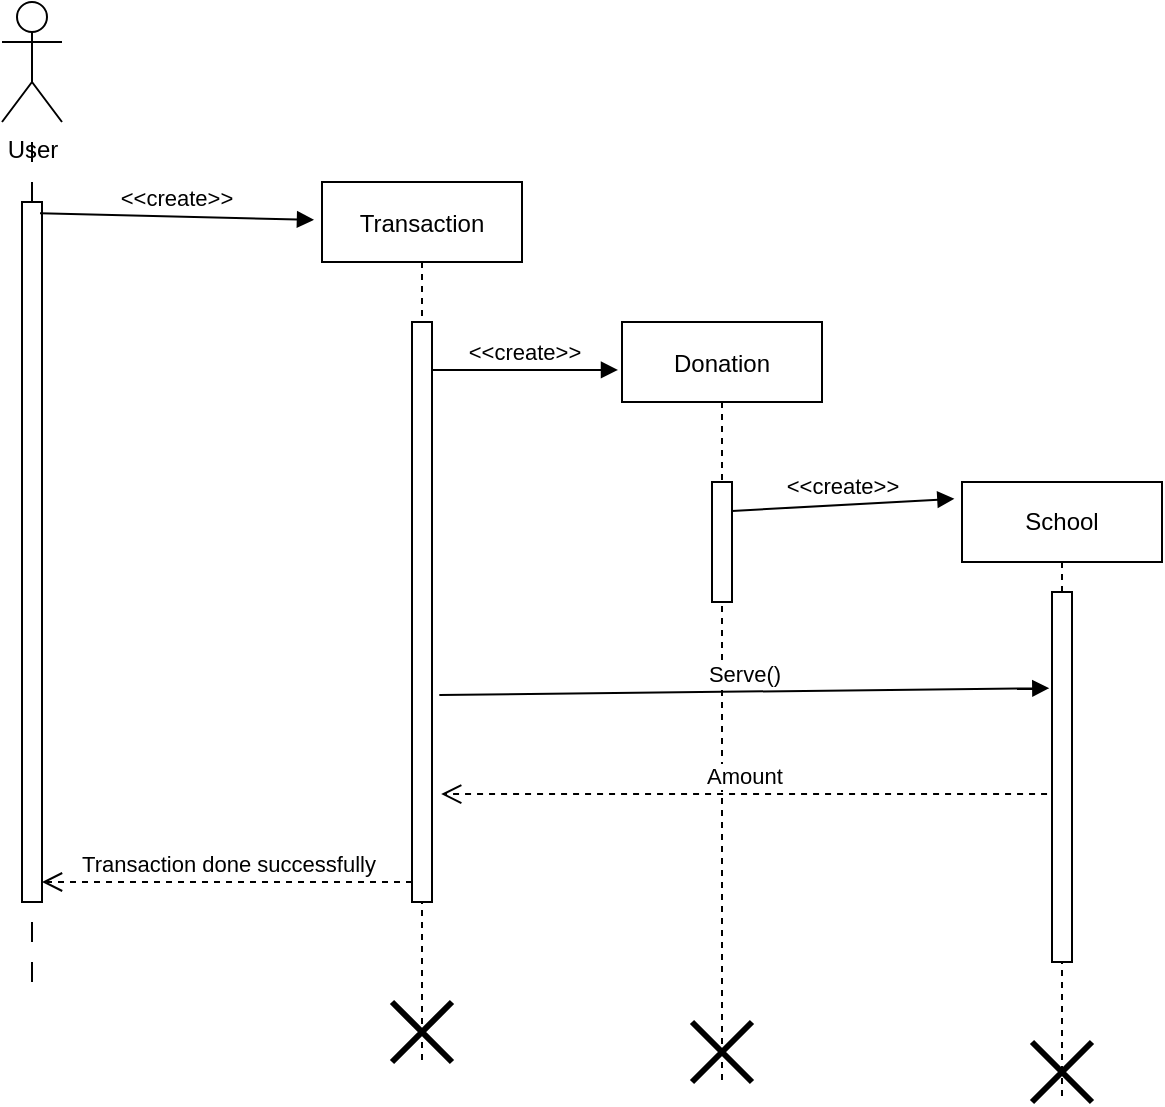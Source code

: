 <mxfile version="16.5.1" type="device"><diagram id="kgpKYQtTHZ0yAKxKKP6v" name="Page-1"><mxGraphModel dx="1240" dy="790" grid="1" gridSize="10" guides="1" tooltips="1" connect="1" arrows="1" fold="1" page="1" pageScale="1" pageWidth="850" pageHeight="1100" math="0" shadow="0"><root><mxCell id="0"/><mxCell id="1" parent="0"/><mxCell id="3nuBFxr9cyL0pnOWT2aG-1" value="Transaction" style="shape=umlLifeline;perimeter=lifelinePerimeter;container=1;collapsible=0;recursiveResize=0;rounded=0;shadow=0;strokeWidth=1;" parent="1" vertex="1"><mxGeometry x="210" y="150" width="100" height="440" as="geometry"/></mxCell><mxCell id="3nuBFxr9cyL0pnOWT2aG-2" value="" style="points=[];perimeter=orthogonalPerimeter;rounded=0;shadow=0;strokeWidth=1;" parent="3nuBFxr9cyL0pnOWT2aG-1" vertex="1"><mxGeometry x="45" y="70" width="10" height="290" as="geometry"/></mxCell><mxCell id="TvtksvKGLnEhYzx1vSI7-17" value="" style="shape=umlDestroy;whiteSpace=wrap;html=1;strokeWidth=3;" vertex="1" parent="3nuBFxr9cyL0pnOWT2aG-1"><mxGeometry x="35" y="410" width="30" height="30" as="geometry"/></mxCell><mxCell id="3nuBFxr9cyL0pnOWT2aG-5" value="Donation" style="shape=umlLifeline;perimeter=lifelinePerimeter;container=1;collapsible=0;recursiveResize=0;rounded=0;shadow=0;strokeWidth=1;" parent="1" vertex="1"><mxGeometry x="360" y="220" width="100" height="380" as="geometry"/></mxCell><mxCell id="3nuBFxr9cyL0pnOWT2aG-6" value="" style="points=[];perimeter=orthogonalPerimeter;rounded=0;shadow=0;strokeWidth=1;" parent="3nuBFxr9cyL0pnOWT2aG-5" vertex="1"><mxGeometry x="45" y="80" width="10" height="60" as="geometry"/></mxCell><mxCell id="TvtksvKGLnEhYzx1vSI7-9" value="&amp;lt;&amp;lt;create&amp;gt;&amp;gt;" style="html=1;verticalAlign=bottom;endArrow=block;rounded=0;entryX=-0.038;entryY=0.027;entryDx=0;entryDy=0;entryPerimeter=0;" edge="1" parent="3nuBFxr9cyL0pnOWT2aG-5" target="TvtksvKGLnEhYzx1vSI7-10"><mxGeometry width="80" relative="1" as="geometry"><mxPoint x="55" y="94.5" as="sourcePoint"/><mxPoint x="160" y="80" as="targetPoint"/></mxGeometry></mxCell><mxCell id="TvtksvKGLnEhYzx1vSI7-16" value="" style="shape=umlDestroy;whiteSpace=wrap;html=1;strokeWidth=3;" vertex="1" parent="3nuBFxr9cyL0pnOWT2aG-5"><mxGeometry x="35" y="350" width="30" height="30" as="geometry"/></mxCell><mxCell id="3nuBFxr9cyL0pnOWT2aG-8" value="&lt;&lt;create&gt;&gt;" style="verticalAlign=bottom;endArrow=block;entryX=-0.02;entryY=0.063;shadow=0;strokeWidth=1;entryDx=0;entryDy=0;entryPerimeter=0;" parent="1" source="3nuBFxr9cyL0pnOWT2aG-2" target="3nuBFxr9cyL0pnOWT2aG-5" edge="1"><mxGeometry relative="1" as="geometry"><mxPoint x="275" y="160" as="sourcePoint"/></mxGeometry></mxCell><mxCell id="TvtksvKGLnEhYzx1vSI7-3" value="User" style="shape=umlActor;verticalLabelPosition=bottom;verticalAlign=top;html=1;" vertex="1" parent="1"><mxGeometry x="50" y="60" width="30" height="60" as="geometry"/></mxCell><mxCell id="TvtksvKGLnEhYzx1vSI7-5" value="" style="endArrow=none;startArrow=none;endFill=0;startFill=0;endSize=8;html=1;verticalAlign=bottom;dashed=1;labelBackgroundColor=none;dashPattern=10 10;rounded=0;" edge="1" parent="1" source="TvtksvKGLnEhYzx1vSI7-6" target="TvtksvKGLnEhYzx1vSI7-3"><mxGeometry width="160" relative="1" as="geometry"><mxPoint x="65" y="370" as="sourcePoint"/><mxPoint x="320" y="240" as="targetPoint"/></mxGeometry></mxCell><mxCell id="TvtksvKGLnEhYzx1vSI7-6" value="" style="html=1;points=[];perimeter=orthogonalPerimeter;" vertex="1" parent="1"><mxGeometry x="60" y="160" width="10" height="350" as="geometry"/></mxCell><mxCell id="TvtksvKGLnEhYzx1vSI7-7" value="" style="endArrow=none;startArrow=none;endFill=0;startFill=0;endSize=8;html=1;verticalAlign=bottom;dashed=1;labelBackgroundColor=none;dashPattern=10 10;rounded=0;" edge="1" parent="1" target="TvtksvKGLnEhYzx1vSI7-6"><mxGeometry width="160" relative="1" as="geometry"><mxPoint x="65" y="550" as="sourcePoint"/><mxPoint x="65" y="120" as="targetPoint"/></mxGeometry></mxCell><mxCell id="TvtksvKGLnEhYzx1vSI7-8" value="&amp;lt;&amp;lt;create&amp;gt;&amp;gt;" style="html=1;verticalAlign=bottom;endArrow=block;rounded=0;exitX=0.9;exitY=0.016;exitDx=0;exitDy=0;exitPerimeter=0;entryX=-0.04;entryY=0.043;entryDx=0;entryDy=0;entryPerimeter=0;" edge="1" parent="1" source="TvtksvKGLnEhYzx1vSI7-6" target="3nuBFxr9cyL0pnOWT2aG-1"><mxGeometry width="80" relative="1" as="geometry"><mxPoint x="100" y="190" as="sourcePoint"/><mxPoint x="280" y="240" as="targetPoint"/></mxGeometry></mxCell><mxCell id="TvtksvKGLnEhYzx1vSI7-10" value="School" style="shape=umlLifeline;perimeter=lifelinePerimeter;whiteSpace=wrap;html=1;container=1;collapsible=0;recursiveResize=0;outlineConnect=0;" vertex="1" parent="1"><mxGeometry x="530" y="300" width="100" height="310" as="geometry"/></mxCell><mxCell id="TvtksvKGLnEhYzx1vSI7-11" value="" style="html=1;points=[];perimeter=orthogonalPerimeter;" vertex="1" parent="TvtksvKGLnEhYzx1vSI7-10"><mxGeometry x="45" y="55" width="10" height="185" as="geometry"/></mxCell><mxCell id="TvtksvKGLnEhYzx1vSI7-15" value="" style="shape=umlDestroy;whiteSpace=wrap;html=1;strokeWidth=3;" vertex="1" parent="TvtksvKGLnEhYzx1vSI7-10"><mxGeometry x="35" y="280" width="30" height="30" as="geometry"/></mxCell><mxCell id="TvtksvKGLnEhYzx1vSI7-12" value="Serve()" style="html=1;verticalAlign=bottom;endArrow=block;rounded=0;exitX=1.367;exitY=0.643;exitDx=0;exitDy=0;exitPerimeter=0;entryX=-0.133;entryY=0.26;entryDx=0;entryDy=0;entryPerimeter=0;" edge="1" parent="1" source="3nuBFxr9cyL0pnOWT2aG-2" target="TvtksvKGLnEhYzx1vSI7-11"><mxGeometry width="80" relative="1" as="geometry"><mxPoint x="280" y="400" as="sourcePoint"/><mxPoint x="570" y="406" as="targetPoint"/></mxGeometry></mxCell><mxCell id="TvtksvKGLnEhYzx1vSI7-13" value="Amount" style="html=1;verticalAlign=bottom;endArrow=open;dashed=1;endSize=8;rounded=0;entryX=1.459;entryY=0.814;entryDx=0;entryDy=0;entryPerimeter=0;exitX=-0.247;exitY=0.546;exitDx=0;exitDy=0;exitPerimeter=0;" edge="1" parent="1" source="TvtksvKGLnEhYzx1vSI7-11" target="3nuBFxr9cyL0pnOWT2aG-2"><mxGeometry relative="1" as="geometry"><mxPoint x="270" y="370" as="sourcePoint"/><mxPoint x="240" y="450" as="targetPoint"/></mxGeometry></mxCell><mxCell id="TvtksvKGLnEhYzx1vSI7-14" value="Transaction done successfully" style="html=1;verticalAlign=bottom;endArrow=open;dashed=1;endSize=8;rounded=0;" edge="1" parent="1" source="3nuBFxr9cyL0pnOWT2aG-2"><mxGeometry relative="1" as="geometry"><mxPoint x="150" y="500" as="sourcePoint"/><mxPoint x="70" y="500" as="targetPoint"/></mxGeometry></mxCell></root></mxGraphModel></diagram></mxfile>